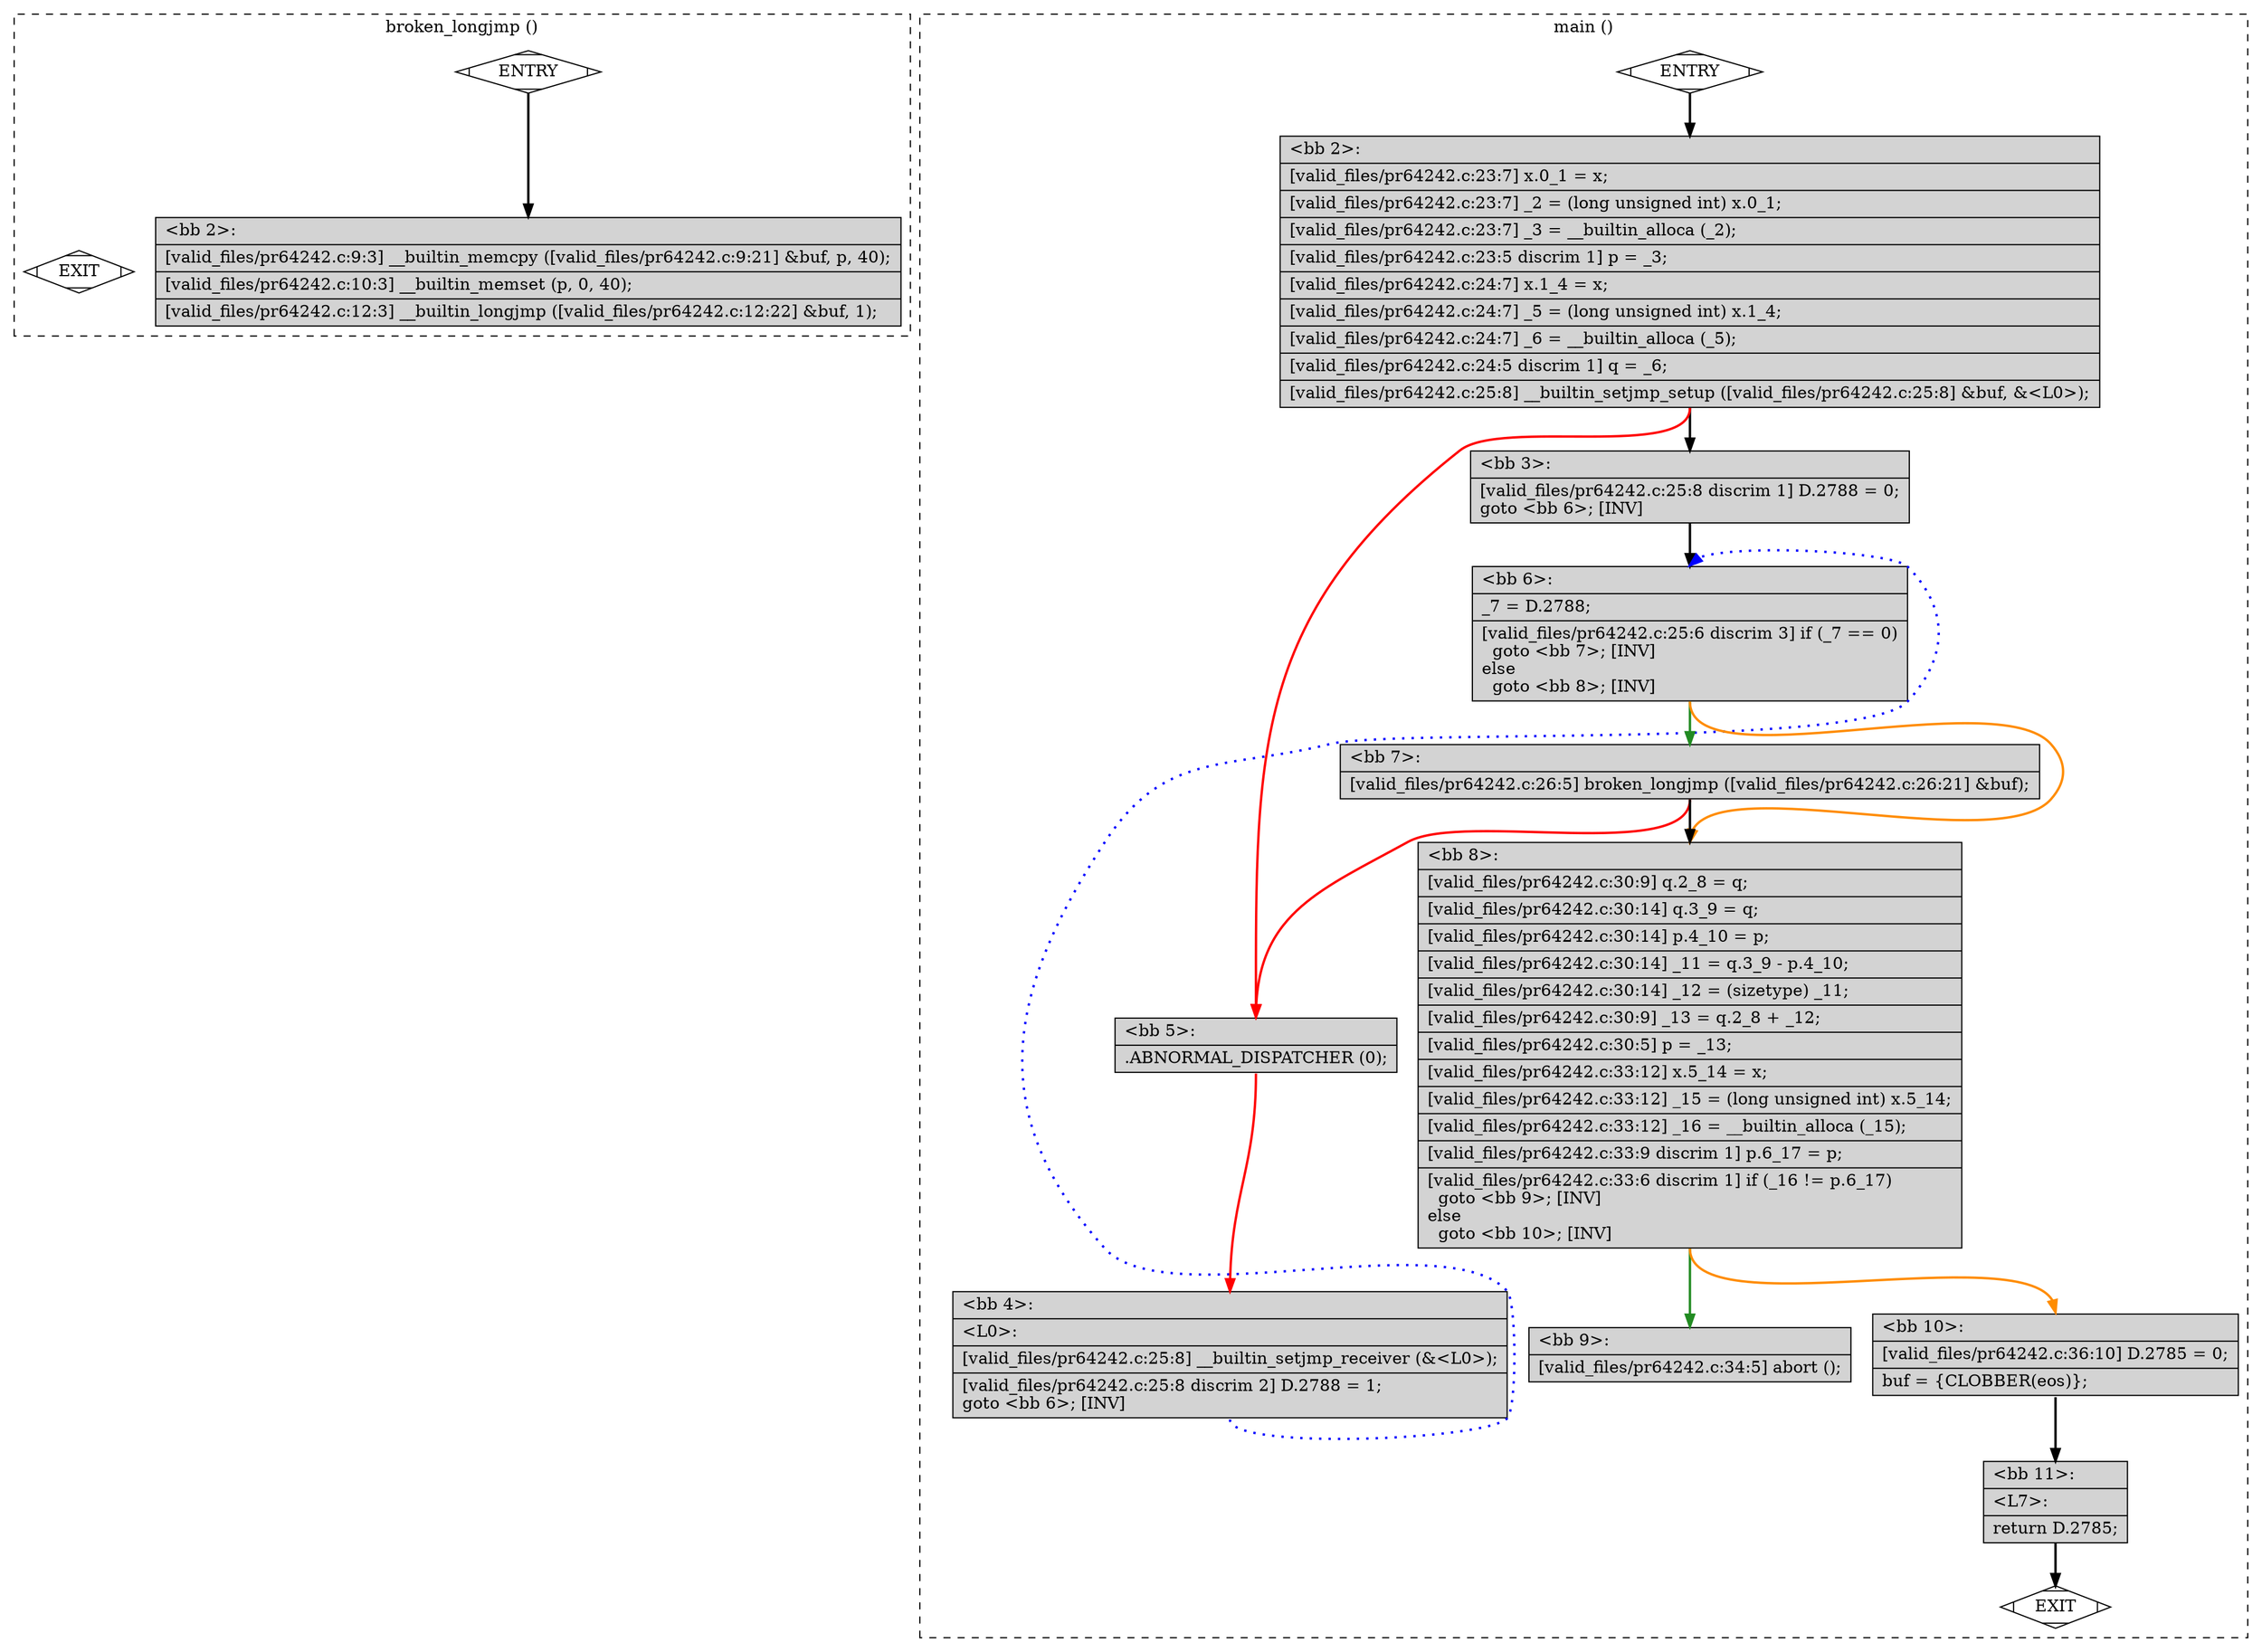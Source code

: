 digraph "a-pr64242.c.015t.cfg" {
overlap=false;
subgraph "cluster_broken_longjmp" {
	style="dashed";
	color="black";
	label="broken_longjmp ()";
	fn_0_basic_block_0 [shape=Mdiamond,style=filled,fillcolor=white,label="ENTRY"];

	fn_0_basic_block_1 [shape=Mdiamond,style=filled,fillcolor=white,label="EXIT"];

	fn_0_basic_block_2 [shape=record,style=filled,fillcolor=lightgrey,label="{\<bb\ 2\>:\l\
|[valid_files/pr64242.c:9:3]\ __builtin_memcpy\ ([valid_files/pr64242.c:9:21]\ &buf,\ p,\ 40);\l\
|[valid_files/pr64242.c:10:3]\ __builtin_memset\ (p,\ 0,\ 40);\l\
|[valid_files/pr64242.c:12:3]\ __builtin_longjmp\ ([valid_files/pr64242.c:12:22]\ &buf,\ 1);\l\
}"];

	fn_0_basic_block_0:s -> fn_0_basic_block_2:n [style="solid,bold",color=black,weight=100,constraint=true];
	fn_0_basic_block_0:s -> fn_0_basic_block_1:n [style="invis",constraint=true];
}
subgraph "cluster_main" {
	style="dashed";
	color="black";
	label="main ()";
	fn_1_basic_block_0 [shape=Mdiamond,style=filled,fillcolor=white,label="ENTRY"];

	fn_1_basic_block_1 [shape=Mdiamond,style=filled,fillcolor=white,label="EXIT"];

	fn_1_basic_block_2 [shape=record,style=filled,fillcolor=lightgrey,label="{\<bb\ 2\>:\l\
|[valid_files/pr64242.c:23:7]\ x.0_1\ =\ x;\l\
|[valid_files/pr64242.c:23:7]\ _2\ =\ (long\ unsigned\ int)\ x.0_1;\l\
|[valid_files/pr64242.c:23:7]\ _3\ =\ __builtin_alloca\ (_2);\l\
|[valid_files/pr64242.c:23:5\ discrim\ 1]\ p\ =\ _3;\l\
|[valid_files/pr64242.c:24:7]\ x.1_4\ =\ x;\l\
|[valid_files/pr64242.c:24:7]\ _5\ =\ (long\ unsigned\ int)\ x.1_4;\l\
|[valid_files/pr64242.c:24:7]\ _6\ =\ __builtin_alloca\ (_5);\l\
|[valid_files/pr64242.c:24:5\ discrim\ 1]\ q\ =\ _6;\l\
|[valid_files/pr64242.c:25:8]\ __builtin_setjmp_setup\ ([valid_files/pr64242.c:25:8]\ &buf,\ &\<L0\>);\l\
}"];

	fn_1_basic_block_3 [shape=record,style=filled,fillcolor=lightgrey,label="{\<bb\ 3\>:\l\
|[valid_files/pr64242.c:25:8\ discrim\ 1]\ D.2788\ =\ 0;\l\
goto\ \<bb\ 6\>;\ [INV]\l\
}"];

	fn_1_basic_block_4 [shape=record,style=filled,fillcolor=lightgrey,label="{\<bb\ 4\>:\l\
|\<L0\>:\l\
|[valid_files/pr64242.c:25:8]\ __builtin_setjmp_receiver\ (&\<L0\>);\l\
|[valid_files/pr64242.c:25:8\ discrim\ 2]\ D.2788\ =\ 1;\l\
goto\ \<bb\ 6\>;\ [INV]\l\
}"];

	fn_1_basic_block_5 [shape=record,style=filled,fillcolor=lightgrey,label="{\<bb\ 5\>:\l\
|.ABNORMAL_DISPATCHER\ (0);\l\
}"];

	fn_1_basic_block_6 [shape=record,style=filled,fillcolor=lightgrey,label="{\<bb\ 6\>:\l\
|_7\ =\ D.2788;\l\
|[valid_files/pr64242.c:25:6\ discrim\ 3]\ if\ (_7\ ==\ 0)\l\
\ \ goto\ \<bb\ 7\>;\ [INV]\l\
else\l\
\ \ goto\ \<bb\ 8\>;\ [INV]\l\
}"];

	fn_1_basic_block_7 [shape=record,style=filled,fillcolor=lightgrey,label="{\<bb\ 7\>:\l\
|[valid_files/pr64242.c:26:5]\ broken_longjmp\ ([valid_files/pr64242.c:26:21]\ &buf);\l\
}"];

	fn_1_basic_block_8 [shape=record,style=filled,fillcolor=lightgrey,label="{\<bb\ 8\>:\l\
|[valid_files/pr64242.c:30:9]\ q.2_8\ =\ q;\l\
|[valid_files/pr64242.c:30:14]\ q.3_9\ =\ q;\l\
|[valid_files/pr64242.c:30:14]\ p.4_10\ =\ p;\l\
|[valid_files/pr64242.c:30:14]\ _11\ =\ q.3_9\ -\ p.4_10;\l\
|[valid_files/pr64242.c:30:14]\ _12\ =\ (sizetype)\ _11;\l\
|[valid_files/pr64242.c:30:9]\ _13\ =\ q.2_8\ +\ _12;\l\
|[valid_files/pr64242.c:30:5]\ p\ =\ _13;\l\
|[valid_files/pr64242.c:33:12]\ x.5_14\ =\ x;\l\
|[valid_files/pr64242.c:33:12]\ _15\ =\ (long\ unsigned\ int)\ x.5_14;\l\
|[valid_files/pr64242.c:33:12]\ _16\ =\ __builtin_alloca\ (_15);\l\
|[valid_files/pr64242.c:33:9\ discrim\ 1]\ p.6_17\ =\ p;\l\
|[valid_files/pr64242.c:33:6\ discrim\ 1]\ if\ (_16\ !=\ p.6_17)\l\
\ \ goto\ \<bb\ 9\>;\ [INV]\l\
else\l\
\ \ goto\ \<bb\ 10\>;\ [INV]\l\
}"];

	fn_1_basic_block_9 [shape=record,style=filled,fillcolor=lightgrey,label="{\<bb\ 9\>:\l\
|[valid_files/pr64242.c:34:5]\ abort\ ();\l\
}"];

	fn_1_basic_block_10 [shape=record,style=filled,fillcolor=lightgrey,label="{\<bb\ 10\>:\l\
|[valid_files/pr64242.c:36:10]\ D.2785\ =\ 0;\l\
|buf\ =\ \{CLOBBER(eos)\};\l\
}"];

	fn_1_basic_block_11 [shape=record,style=filled,fillcolor=lightgrey,label="{\<bb\ 11\>:\l\
|\<L7\>:\l\
|return\ D.2785;\l\
}"];

	fn_1_basic_block_0:s -> fn_1_basic_block_2:n [style="solid,bold",color=black,weight=100,constraint=true];
	fn_1_basic_block_2:s -> fn_1_basic_block_3:n [style="solid,bold",color=black,weight=100,constraint=true];
	fn_1_basic_block_2:s -> fn_1_basic_block_5:n [style="solid,bold",color=red,weight=10,constraint=true];
	fn_1_basic_block_3:s -> fn_1_basic_block_6:n [style="solid,bold",color=black,weight=100,constraint=true];
	fn_1_basic_block_4:s -> fn_1_basic_block_6:n [style="dotted,bold",color=blue,weight=10,constraint=false];
	fn_1_basic_block_5:s -> fn_1_basic_block_4:n [style="solid,bold",color=red,weight=10,constraint=true];
	fn_1_basic_block_6:s -> fn_1_basic_block_7:n [style="solid,bold",color=forestgreen,weight=10,constraint=true];
	fn_1_basic_block_6:s -> fn_1_basic_block_8:n [style="solid,bold",color=darkorange,weight=10,constraint=true];
	fn_1_basic_block_7:s -> fn_1_basic_block_8:n [style="solid,bold",color=black,weight=100,constraint=true];
	fn_1_basic_block_7:s -> fn_1_basic_block_5:n [style="solid,bold",color=red,weight=10,constraint=true];
	fn_1_basic_block_8:s -> fn_1_basic_block_9:n [style="solid,bold",color=forestgreen,weight=10,constraint=true];
	fn_1_basic_block_8:s -> fn_1_basic_block_10:n [style="solid,bold",color=darkorange,weight=10,constraint=true];
	fn_1_basic_block_10:s -> fn_1_basic_block_11:n [style="solid,bold",color=black,weight=100,constraint=true];
	fn_1_basic_block_11:s -> fn_1_basic_block_1:n [style="solid,bold",color=black,weight=10,constraint=true];
	fn_1_basic_block_0:s -> fn_1_basic_block_1:n [style="invis",constraint=true];
}
}
